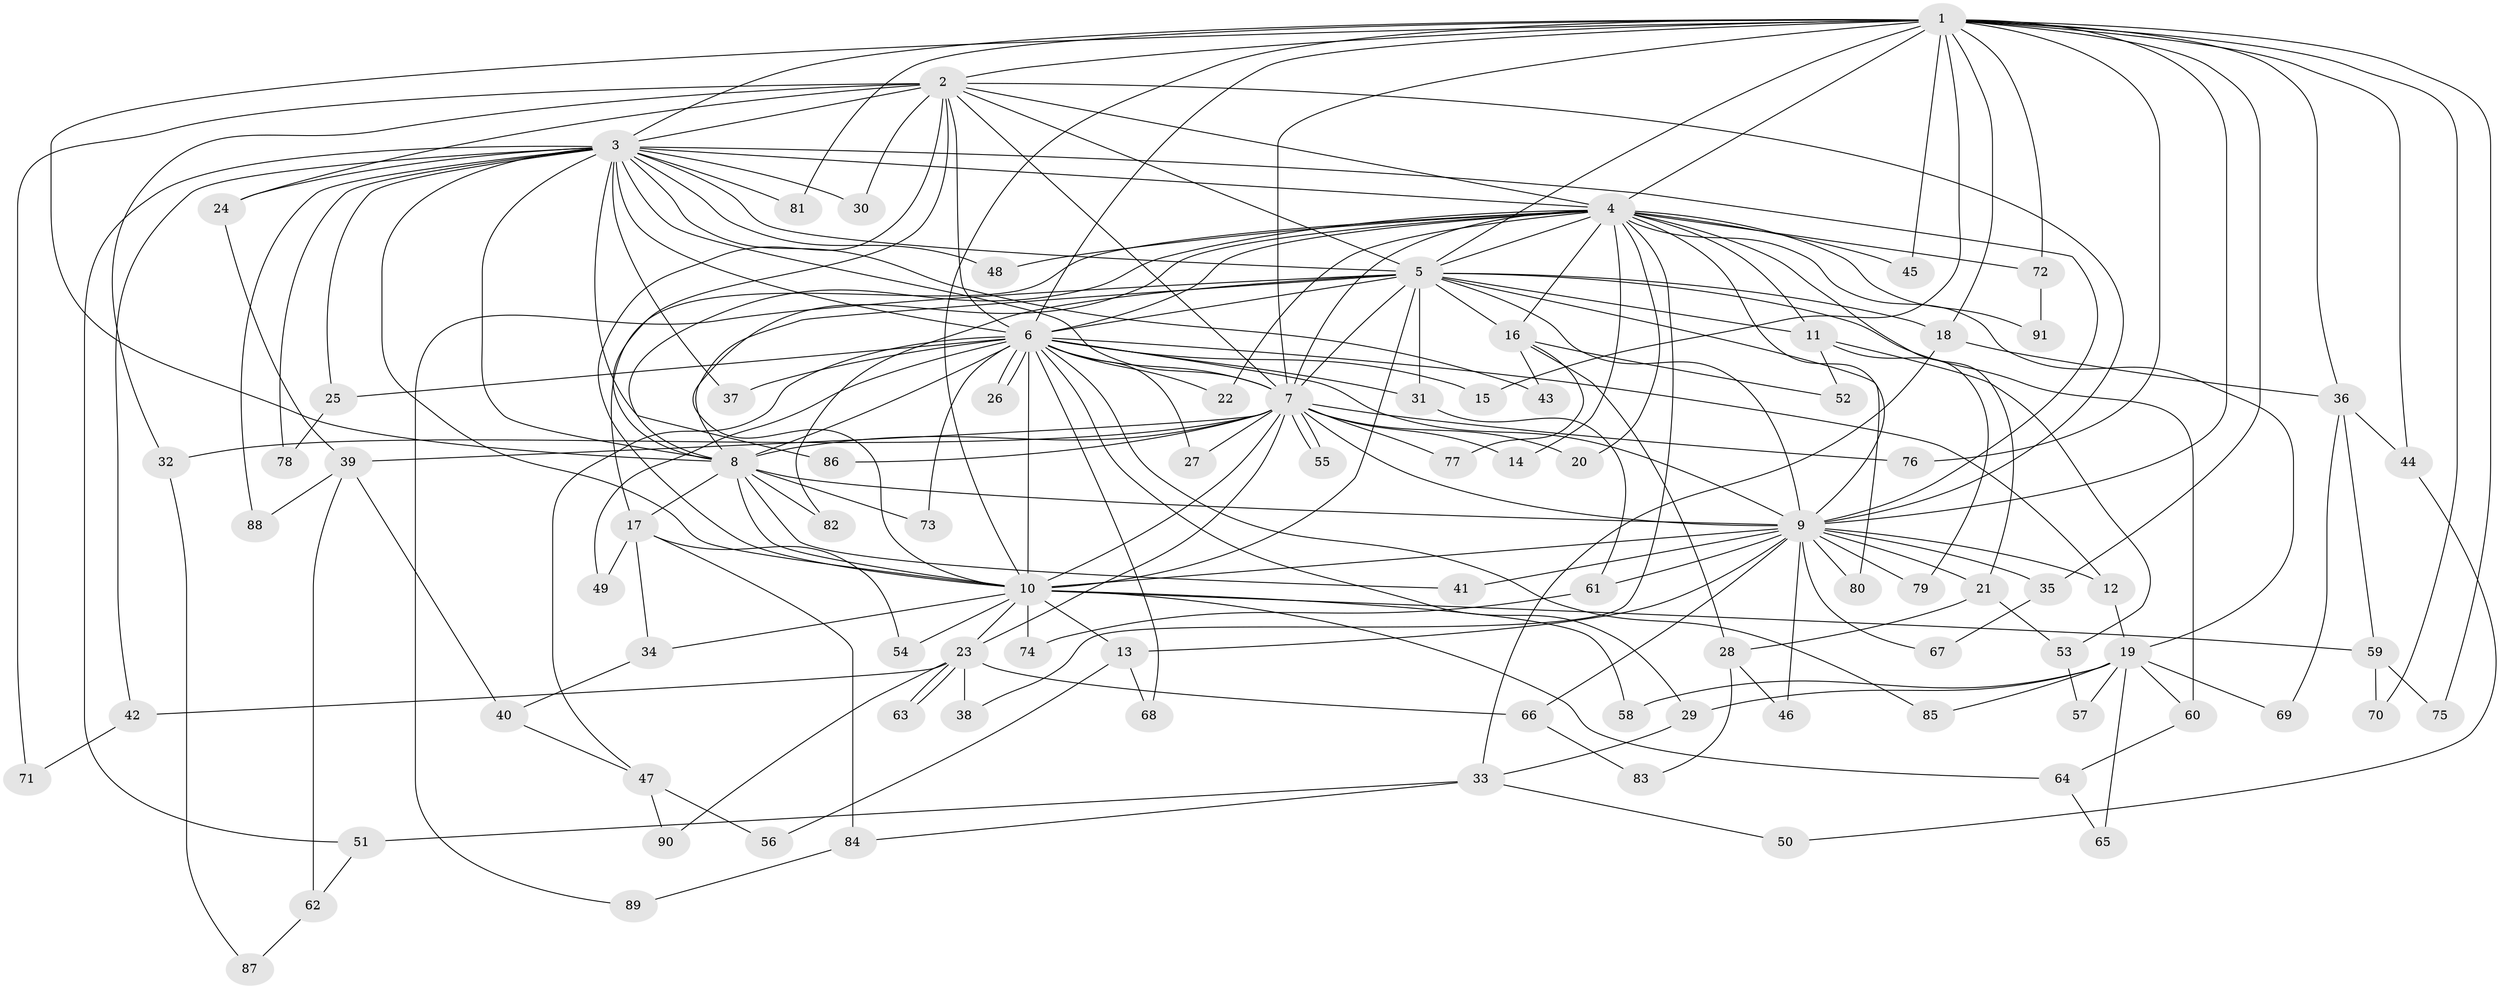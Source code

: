 // coarse degree distribution, {22: 0.031746031746031744, 12: 0.015873015873015872, 24: 0.015873015873015872, 16: 0.015873015873015872, 2: 0.5714285714285714, 8: 0.015873015873015872, 1: 0.07936507936507936, 3: 0.1111111111111111, 7: 0.015873015873015872, 5: 0.047619047619047616, 4: 0.047619047619047616, 6: 0.031746031746031744}
// Generated by graph-tools (version 1.1) at 2025/46/03/04/25 21:46:30]
// undirected, 91 vertices, 207 edges
graph export_dot {
graph [start="1"]
  node [color=gray90,style=filled];
  1;
  2;
  3;
  4;
  5;
  6;
  7;
  8;
  9;
  10;
  11;
  12;
  13;
  14;
  15;
  16;
  17;
  18;
  19;
  20;
  21;
  22;
  23;
  24;
  25;
  26;
  27;
  28;
  29;
  30;
  31;
  32;
  33;
  34;
  35;
  36;
  37;
  38;
  39;
  40;
  41;
  42;
  43;
  44;
  45;
  46;
  47;
  48;
  49;
  50;
  51;
  52;
  53;
  54;
  55;
  56;
  57;
  58;
  59;
  60;
  61;
  62;
  63;
  64;
  65;
  66;
  67;
  68;
  69;
  70;
  71;
  72;
  73;
  74;
  75;
  76;
  77;
  78;
  79;
  80;
  81;
  82;
  83;
  84;
  85;
  86;
  87;
  88;
  89;
  90;
  91;
  1 -- 2;
  1 -- 3;
  1 -- 4;
  1 -- 5;
  1 -- 6;
  1 -- 7;
  1 -- 8;
  1 -- 9;
  1 -- 10;
  1 -- 15;
  1 -- 18;
  1 -- 35;
  1 -- 36;
  1 -- 44;
  1 -- 45;
  1 -- 70;
  1 -- 72;
  1 -- 75;
  1 -- 76;
  1 -- 81;
  2 -- 3;
  2 -- 4;
  2 -- 5;
  2 -- 6;
  2 -- 7;
  2 -- 8;
  2 -- 9;
  2 -- 10;
  2 -- 24;
  2 -- 30;
  2 -- 32;
  2 -- 71;
  3 -- 4;
  3 -- 5;
  3 -- 6;
  3 -- 7;
  3 -- 8;
  3 -- 9;
  3 -- 10;
  3 -- 24;
  3 -- 25;
  3 -- 30;
  3 -- 37;
  3 -- 42;
  3 -- 43;
  3 -- 48;
  3 -- 51;
  3 -- 78;
  3 -- 81;
  3 -- 86;
  3 -- 88;
  4 -- 5;
  4 -- 6;
  4 -- 7;
  4 -- 8;
  4 -- 9;
  4 -- 10;
  4 -- 11;
  4 -- 14;
  4 -- 16;
  4 -- 17;
  4 -- 19;
  4 -- 20;
  4 -- 21;
  4 -- 22;
  4 -- 38;
  4 -- 45;
  4 -- 48;
  4 -- 72;
  4 -- 91;
  5 -- 6;
  5 -- 7;
  5 -- 8;
  5 -- 9;
  5 -- 10;
  5 -- 11;
  5 -- 16;
  5 -- 18;
  5 -- 31;
  5 -- 60;
  5 -- 80;
  5 -- 82;
  5 -- 89;
  6 -- 7;
  6 -- 8;
  6 -- 9;
  6 -- 10;
  6 -- 12;
  6 -- 15;
  6 -- 22;
  6 -- 25;
  6 -- 26;
  6 -- 26;
  6 -- 27;
  6 -- 29;
  6 -- 31;
  6 -- 37;
  6 -- 47;
  6 -- 49;
  6 -- 68;
  6 -- 73;
  6 -- 85;
  7 -- 8;
  7 -- 9;
  7 -- 10;
  7 -- 14;
  7 -- 20;
  7 -- 23;
  7 -- 27;
  7 -- 32;
  7 -- 39;
  7 -- 55;
  7 -- 55;
  7 -- 76;
  7 -- 77;
  7 -- 86;
  8 -- 9;
  8 -- 10;
  8 -- 17;
  8 -- 41;
  8 -- 73;
  8 -- 82;
  9 -- 10;
  9 -- 12;
  9 -- 13;
  9 -- 21;
  9 -- 35;
  9 -- 41;
  9 -- 46;
  9 -- 61;
  9 -- 66;
  9 -- 67;
  9 -- 79;
  9 -- 80;
  10 -- 13;
  10 -- 23;
  10 -- 34;
  10 -- 54;
  10 -- 58;
  10 -- 59;
  10 -- 64;
  10 -- 74;
  11 -- 52;
  11 -- 53;
  11 -- 79;
  12 -- 19;
  13 -- 56;
  13 -- 68;
  16 -- 28;
  16 -- 43;
  16 -- 52;
  16 -- 77;
  17 -- 34;
  17 -- 49;
  17 -- 54;
  17 -- 84;
  18 -- 33;
  18 -- 36;
  19 -- 29;
  19 -- 57;
  19 -- 58;
  19 -- 60;
  19 -- 65;
  19 -- 69;
  19 -- 85;
  21 -- 28;
  21 -- 53;
  23 -- 38;
  23 -- 42;
  23 -- 63;
  23 -- 63;
  23 -- 66;
  23 -- 90;
  24 -- 39;
  25 -- 78;
  28 -- 46;
  28 -- 83;
  29 -- 33;
  31 -- 61;
  32 -- 87;
  33 -- 50;
  33 -- 51;
  33 -- 84;
  34 -- 40;
  35 -- 67;
  36 -- 44;
  36 -- 59;
  36 -- 69;
  39 -- 40;
  39 -- 62;
  39 -- 88;
  40 -- 47;
  42 -- 71;
  44 -- 50;
  47 -- 56;
  47 -- 90;
  51 -- 62;
  53 -- 57;
  59 -- 70;
  59 -- 75;
  60 -- 64;
  61 -- 74;
  62 -- 87;
  64 -- 65;
  66 -- 83;
  72 -- 91;
  84 -- 89;
}
